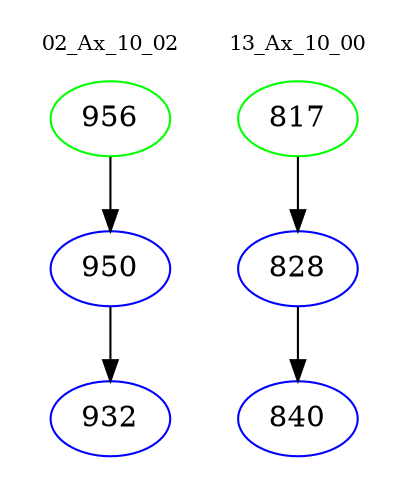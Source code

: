 digraph{
subgraph cluster_0 {
color = white
label = "02_Ax_10_02";
fontsize=10;
T0_956 [label="956", color="green"]
T0_956 -> T0_950 [color="black"]
T0_950 [label="950", color="blue"]
T0_950 -> T0_932 [color="black"]
T0_932 [label="932", color="blue"]
}
subgraph cluster_1 {
color = white
label = "13_Ax_10_00";
fontsize=10;
T1_817 [label="817", color="green"]
T1_817 -> T1_828 [color="black"]
T1_828 [label="828", color="blue"]
T1_828 -> T1_840 [color="black"]
T1_840 [label="840", color="blue"]
}
}
